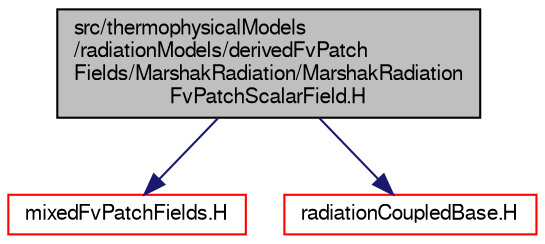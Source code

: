 digraph "src/thermophysicalModels/radiationModels/derivedFvPatchFields/MarshakRadiation/MarshakRadiationFvPatchScalarField.H"
{
  bgcolor="transparent";
  edge [fontname="FreeSans",fontsize="10",labelfontname="FreeSans",labelfontsize="10"];
  node [fontname="FreeSans",fontsize="10",shape=record];
  Node0 [label="src/thermophysicalModels\l/radiationModels/derivedFvPatch\lFields/MarshakRadiation/MarshakRadiation\lFvPatchScalarField.H",height=0.2,width=0.4,color="black", fillcolor="grey75", style="filled", fontcolor="black"];
  Node0 -> Node1 [color="midnightblue",fontsize="10",style="solid",fontname="FreeSans"];
  Node1 [label="mixedFvPatchFields.H",height=0.2,width=0.4,color="red",URL="$a01499.html"];
  Node0 -> Node189 [color="midnightblue",fontsize="10",style="solid",fontname="FreeSans"];
  Node189 [label="radiationCoupledBase.H",height=0.2,width=0.4,color="red",URL="$a15941.html"];
}
